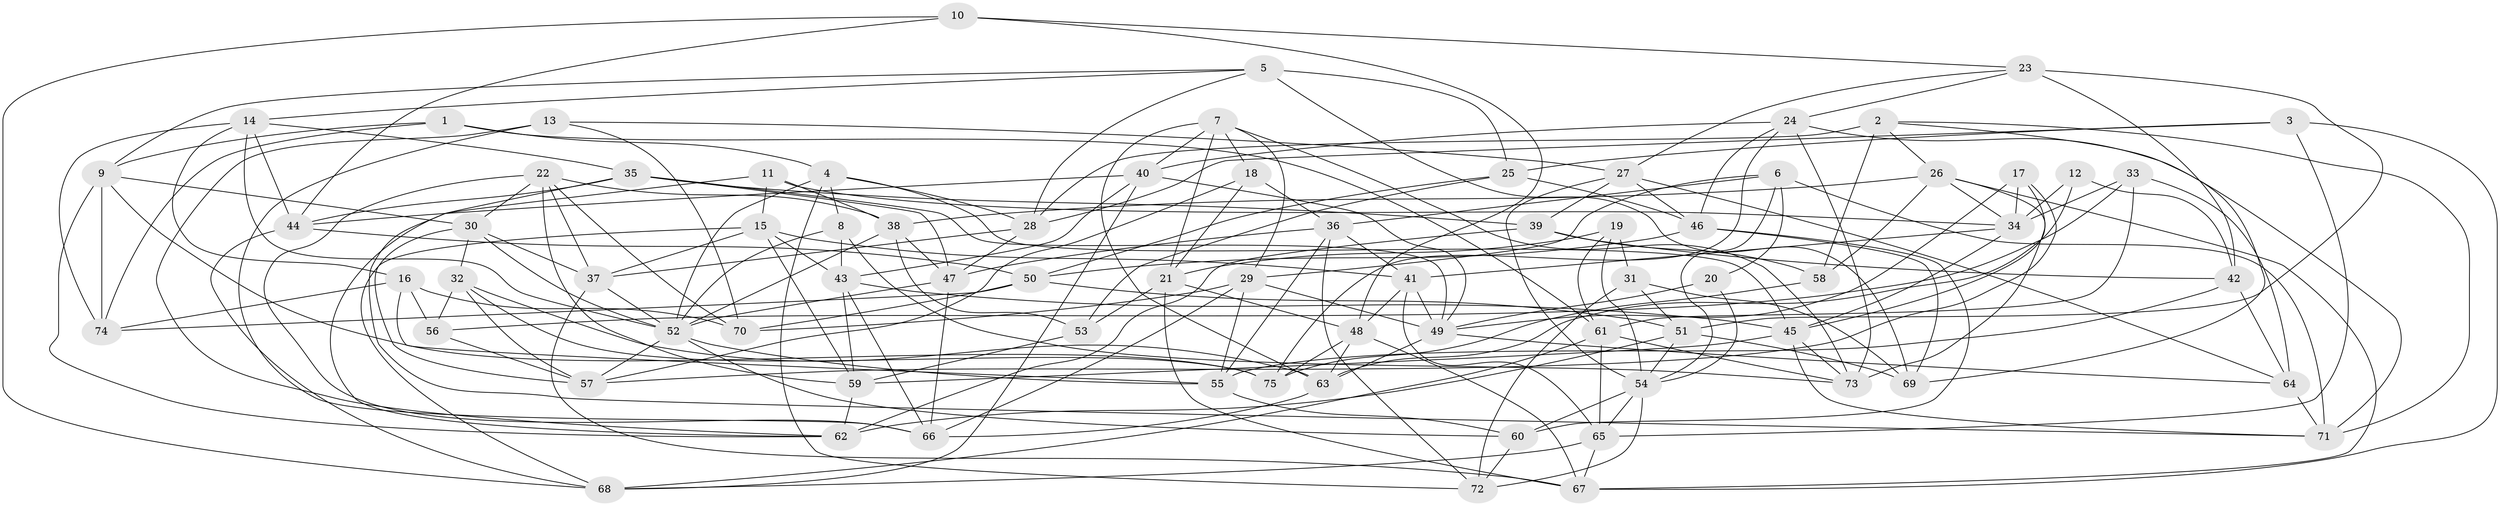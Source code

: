 // original degree distribution, {4: 1.0}
// Generated by graph-tools (version 1.1) at 2025/03/03/09/25 03:03:04]
// undirected, 75 vertices, 205 edges
graph export_dot {
graph [start="1"]
  node [color=gray90,style=filled];
  1;
  2;
  3;
  4;
  5;
  6;
  7;
  8;
  9;
  10;
  11;
  12;
  13;
  14;
  15;
  16;
  17;
  18;
  19;
  20;
  21;
  22;
  23;
  24;
  25;
  26;
  27;
  28;
  29;
  30;
  31;
  32;
  33;
  34;
  35;
  36;
  37;
  38;
  39;
  40;
  41;
  42;
  43;
  44;
  45;
  46;
  47;
  48;
  49;
  50;
  51;
  52;
  53;
  54;
  55;
  56;
  57;
  58;
  59;
  60;
  61;
  62;
  63;
  64;
  65;
  66;
  67;
  68;
  69;
  70;
  71;
  72;
  73;
  74;
  75;
  1 -- 4 [weight=1.0];
  1 -- 9 [weight=1.0];
  1 -- 61 [weight=1.0];
  1 -- 74 [weight=1.0];
  2 -- 26 [weight=1.0];
  2 -- 28 [weight=1.0];
  2 -- 58 [weight=2.0];
  2 -- 69 [weight=1.0];
  2 -- 71 [weight=1.0];
  3 -- 25 [weight=1.0];
  3 -- 28 [weight=1.0];
  3 -- 65 [weight=1.0];
  3 -- 67 [weight=1.0];
  4 -- 8 [weight=1.0];
  4 -- 28 [weight=1.0];
  4 -- 45 [weight=1.0];
  4 -- 52 [weight=1.0];
  4 -- 72 [weight=1.0];
  5 -- 9 [weight=1.0];
  5 -- 14 [weight=1.0];
  5 -- 25 [weight=2.0];
  5 -- 28 [weight=1.0];
  5 -- 69 [weight=1.0];
  6 -- 20 [weight=1.0];
  6 -- 29 [weight=2.0];
  6 -- 36 [weight=1.0];
  6 -- 54 [weight=1.0];
  6 -- 71 [weight=1.0];
  7 -- 18 [weight=1.0];
  7 -- 21 [weight=1.0];
  7 -- 29 [weight=1.0];
  7 -- 40 [weight=1.0];
  7 -- 63 [weight=1.0];
  7 -- 73 [weight=1.0];
  8 -- 43 [weight=1.0];
  8 -- 52 [weight=1.0];
  8 -- 73 [weight=1.0];
  9 -- 30 [weight=1.0];
  9 -- 62 [weight=1.0];
  9 -- 74 [weight=1.0];
  9 -- 75 [weight=1.0];
  10 -- 23 [weight=1.0];
  10 -- 44 [weight=1.0];
  10 -- 48 [weight=1.0];
  10 -- 68 [weight=1.0];
  11 -- 15 [weight=1.0];
  11 -- 34 [weight=1.0];
  11 -- 38 [weight=1.0];
  11 -- 62 [weight=1.0];
  12 -- 34 [weight=2.0];
  12 -- 42 [weight=1.0];
  12 -- 63 [weight=1.0];
  13 -- 27 [weight=1.0];
  13 -- 62 [weight=1.0];
  13 -- 66 [weight=1.0];
  13 -- 70 [weight=1.0];
  14 -- 16 [weight=1.0];
  14 -- 35 [weight=1.0];
  14 -- 44 [weight=1.0];
  14 -- 52 [weight=1.0];
  14 -- 74 [weight=1.0];
  15 -- 37 [weight=1.0];
  15 -- 41 [weight=1.0];
  15 -- 43 [weight=1.0];
  15 -- 59 [weight=1.0];
  15 -- 68 [weight=1.0];
  16 -- 55 [weight=1.0];
  16 -- 56 [weight=1.0];
  16 -- 70 [weight=1.0];
  16 -- 74 [weight=2.0];
  17 -- 34 [weight=1.0];
  17 -- 45 [weight=1.0];
  17 -- 49 [weight=1.0];
  17 -- 57 [weight=1.0];
  18 -- 21 [weight=1.0];
  18 -- 36 [weight=1.0];
  18 -- 57 [weight=1.0];
  19 -- 21 [weight=1.0];
  19 -- 31 [weight=1.0];
  19 -- 54 [weight=1.0];
  19 -- 61 [weight=1.0];
  20 -- 49 [weight=1.0];
  20 -- 54 [weight=2.0];
  21 -- 48 [weight=1.0];
  21 -- 53 [weight=1.0];
  21 -- 67 [weight=1.0];
  22 -- 30 [weight=1.0];
  22 -- 37 [weight=1.0];
  22 -- 38 [weight=1.0];
  22 -- 59 [weight=1.0];
  22 -- 66 [weight=1.0];
  22 -- 70 [weight=1.0];
  23 -- 24 [weight=1.0];
  23 -- 27 [weight=1.0];
  23 -- 42 [weight=2.0];
  23 -- 51 [weight=1.0];
  24 -- 40 [weight=1.0];
  24 -- 46 [weight=1.0];
  24 -- 71 [weight=1.0];
  24 -- 73 [weight=1.0];
  24 -- 75 [weight=1.0];
  25 -- 46 [weight=1.0];
  25 -- 50 [weight=1.0];
  25 -- 53 [weight=1.0];
  26 -- 34 [weight=1.0];
  26 -- 38 [weight=1.0];
  26 -- 58 [weight=1.0];
  26 -- 67 [weight=1.0];
  26 -- 73 [weight=1.0];
  27 -- 39 [weight=1.0];
  27 -- 46 [weight=1.0];
  27 -- 54 [weight=1.0];
  27 -- 64 [weight=1.0];
  28 -- 37 [weight=1.0];
  28 -- 47 [weight=1.0];
  29 -- 49 [weight=1.0];
  29 -- 55 [weight=1.0];
  29 -- 66 [weight=1.0];
  29 -- 70 [weight=2.0];
  30 -- 32 [weight=1.0];
  30 -- 37 [weight=1.0];
  30 -- 52 [weight=1.0];
  30 -- 57 [weight=1.0];
  31 -- 51 [weight=1.0];
  31 -- 69 [weight=2.0];
  31 -- 72 [weight=2.0];
  32 -- 56 [weight=1.0];
  32 -- 57 [weight=1.0];
  32 -- 63 [weight=1.0];
  32 -- 75 [weight=2.0];
  33 -- 34 [weight=2.0];
  33 -- 56 [weight=1.0];
  33 -- 61 [weight=1.0];
  33 -- 64 [weight=2.0];
  34 -- 41 [weight=1.0];
  34 -- 45 [weight=2.0];
  35 -- 39 [weight=1.0];
  35 -- 44 [weight=1.0];
  35 -- 47 [weight=1.0];
  35 -- 49 [weight=1.0];
  35 -- 71 [weight=1.0];
  36 -- 41 [weight=1.0];
  36 -- 47 [weight=1.0];
  36 -- 55 [weight=1.0];
  36 -- 72 [weight=1.0];
  37 -- 52 [weight=1.0];
  37 -- 67 [weight=1.0];
  38 -- 47 [weight=1.0];
  38 -- 52 [weight=1.0];
  38 -- 53 [weight=1.0];
  39 -- 42 [weight=1.0];
  39 -- 58 [weight=2.0];
  39 -- 62 [weight=1.0];
  40 -- 43 [weight=1.0];
  40 -- 44 [weight=1.0];
  40 -- 49 [weight=1.0];
  40 -- 68 [weight=1.0];
  41 -- 48 [weight=1.0];
  41 -- 49 [weight=1.0];
  41 -- 65 [weight=1.0];
  42 -- 55 [weight=1.0];
  42 -- 64 [weight=1.0];
  43 -- 45 [weight=1.0];
  43 -- 59 [weight=1.0];
  43 -- 66 [weight=1.0];
  44 -- 50 [weight=1.0];
  44 -- 68 [weight=1.0];
  45 -- 59 [weight=1.0];
  45 -- 71 [weight=1.0];
  45 -- 73 [weight=1.0];
  46 -- 50 [weight=1.0];
  46 -- 60 [weight=1.0];
  46 -- 69 [weight=1.0];
  47 -- 52 [weight=1.0];
  47 -- 66 [weight=1.0];
  48 -- 63 [weight=1.0];
  48 -- 67 [weight=1.0];
  48 -- 75 [weight=1.0];
  49 -- 63 [weight=1.0];
  49 -- 64 [weight=1.0];
  50 -- 51 [weight=1.0];
  50 -- 70 [weight=1.0];
  50 -- 74 [weight=1.0];
  51 -- 54 [weight=1.0];
  51 -- 62 [weight=1.0];
  51 -- 69 [weight=1.0];
  52 -- 55 [weight=1.0];
  52 -- 57 [weight=1.0];
  52 -- 60 [weight=1.0];
  53 -- 59 [weight=1.0];
  54 -- 60 [weight=2.0];
  54 -- 65 [weight=1.0];
  54 -- 72 [weight=1.0];
  55 -- 60 [weight=1.0];
  56 -- 57 [weight=1.0];
  58 -- 75 [weight=1.0];
  59 -- 62 [weight=1.0];
  60 -- 72 [weight=1.0];
  61 -- 65 [weight=1.0];
  61 -- 68 [weight=1.0];
  61 -- 73 [weight=1.0];
  63 -- 66 [weight=1.0];
  64 -- 71 [weight=1.0];
  65 -- 67 [weight=1.0];
  65 -- 68 [weight=1.0];
}
